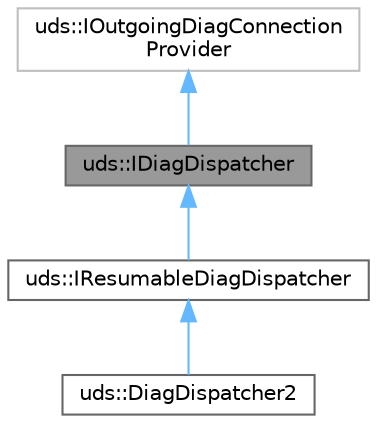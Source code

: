 digraph "uds::IDiagDispatcher"
{
 // LATEX_PDF_SIZE
  bgcolor="transparent";
  edge [fontname=Helvetica,fontsize=10,labelfontname=Helvetica,labelfontsize=10];
  node [fontname=Helvetica,fontsize=10,shape=box,height=0.2,width=0.4];
  Node1 [id="Node000001",label="uds::IDiagDispatcher",height=0.2,width=0.4,color="gray40", fillcolor="grey60", style="filled", fontcolor="black",tooltip=" "];
  Node2 -> Node1 [id="edge1_Node000001_Node000002",dir="back",color="steelblue1",style="solid",tooltip=" "];
  Node2 [id="Node000002",label="uds::IOutgoingDiagConnection\lProvider",height=0.2,width=0.4,color="grey75", fillcolor="white", style="filled",URL="$d6/d7d/classuds_1_1IOutgoingDiagConnectionProvider.html",tooltip=" "];
  Node1 -> Node3 [id="edge2_Node000001_Node000003",dir="back",color="steelblue1",style="solid",tooltip=" "];
  Node3 [id="Node000003",label="uds::IResumableDiagDispatcher",height=0.2,width=0.4,color="gray40", fillcolor="white", style="filled",URL="$d9/d0f/classuds_1_1IResumableDiagDispatcher.html",tooltip=" "];
  Node3 -> Node4 [id="edge3_Node000003_Node000004",dir="back",color="steelblue1",style="solid",tooltip=" "];
  Node4 [id="Node000004",label="uds::DiagDispatcher2",height=0.2,width=0.4,color="gray40", fillcolor="white", style="filled",URL="$d4/db8/classuds_1_1DiagDispatcher2.html",tooltip=" "];
}
